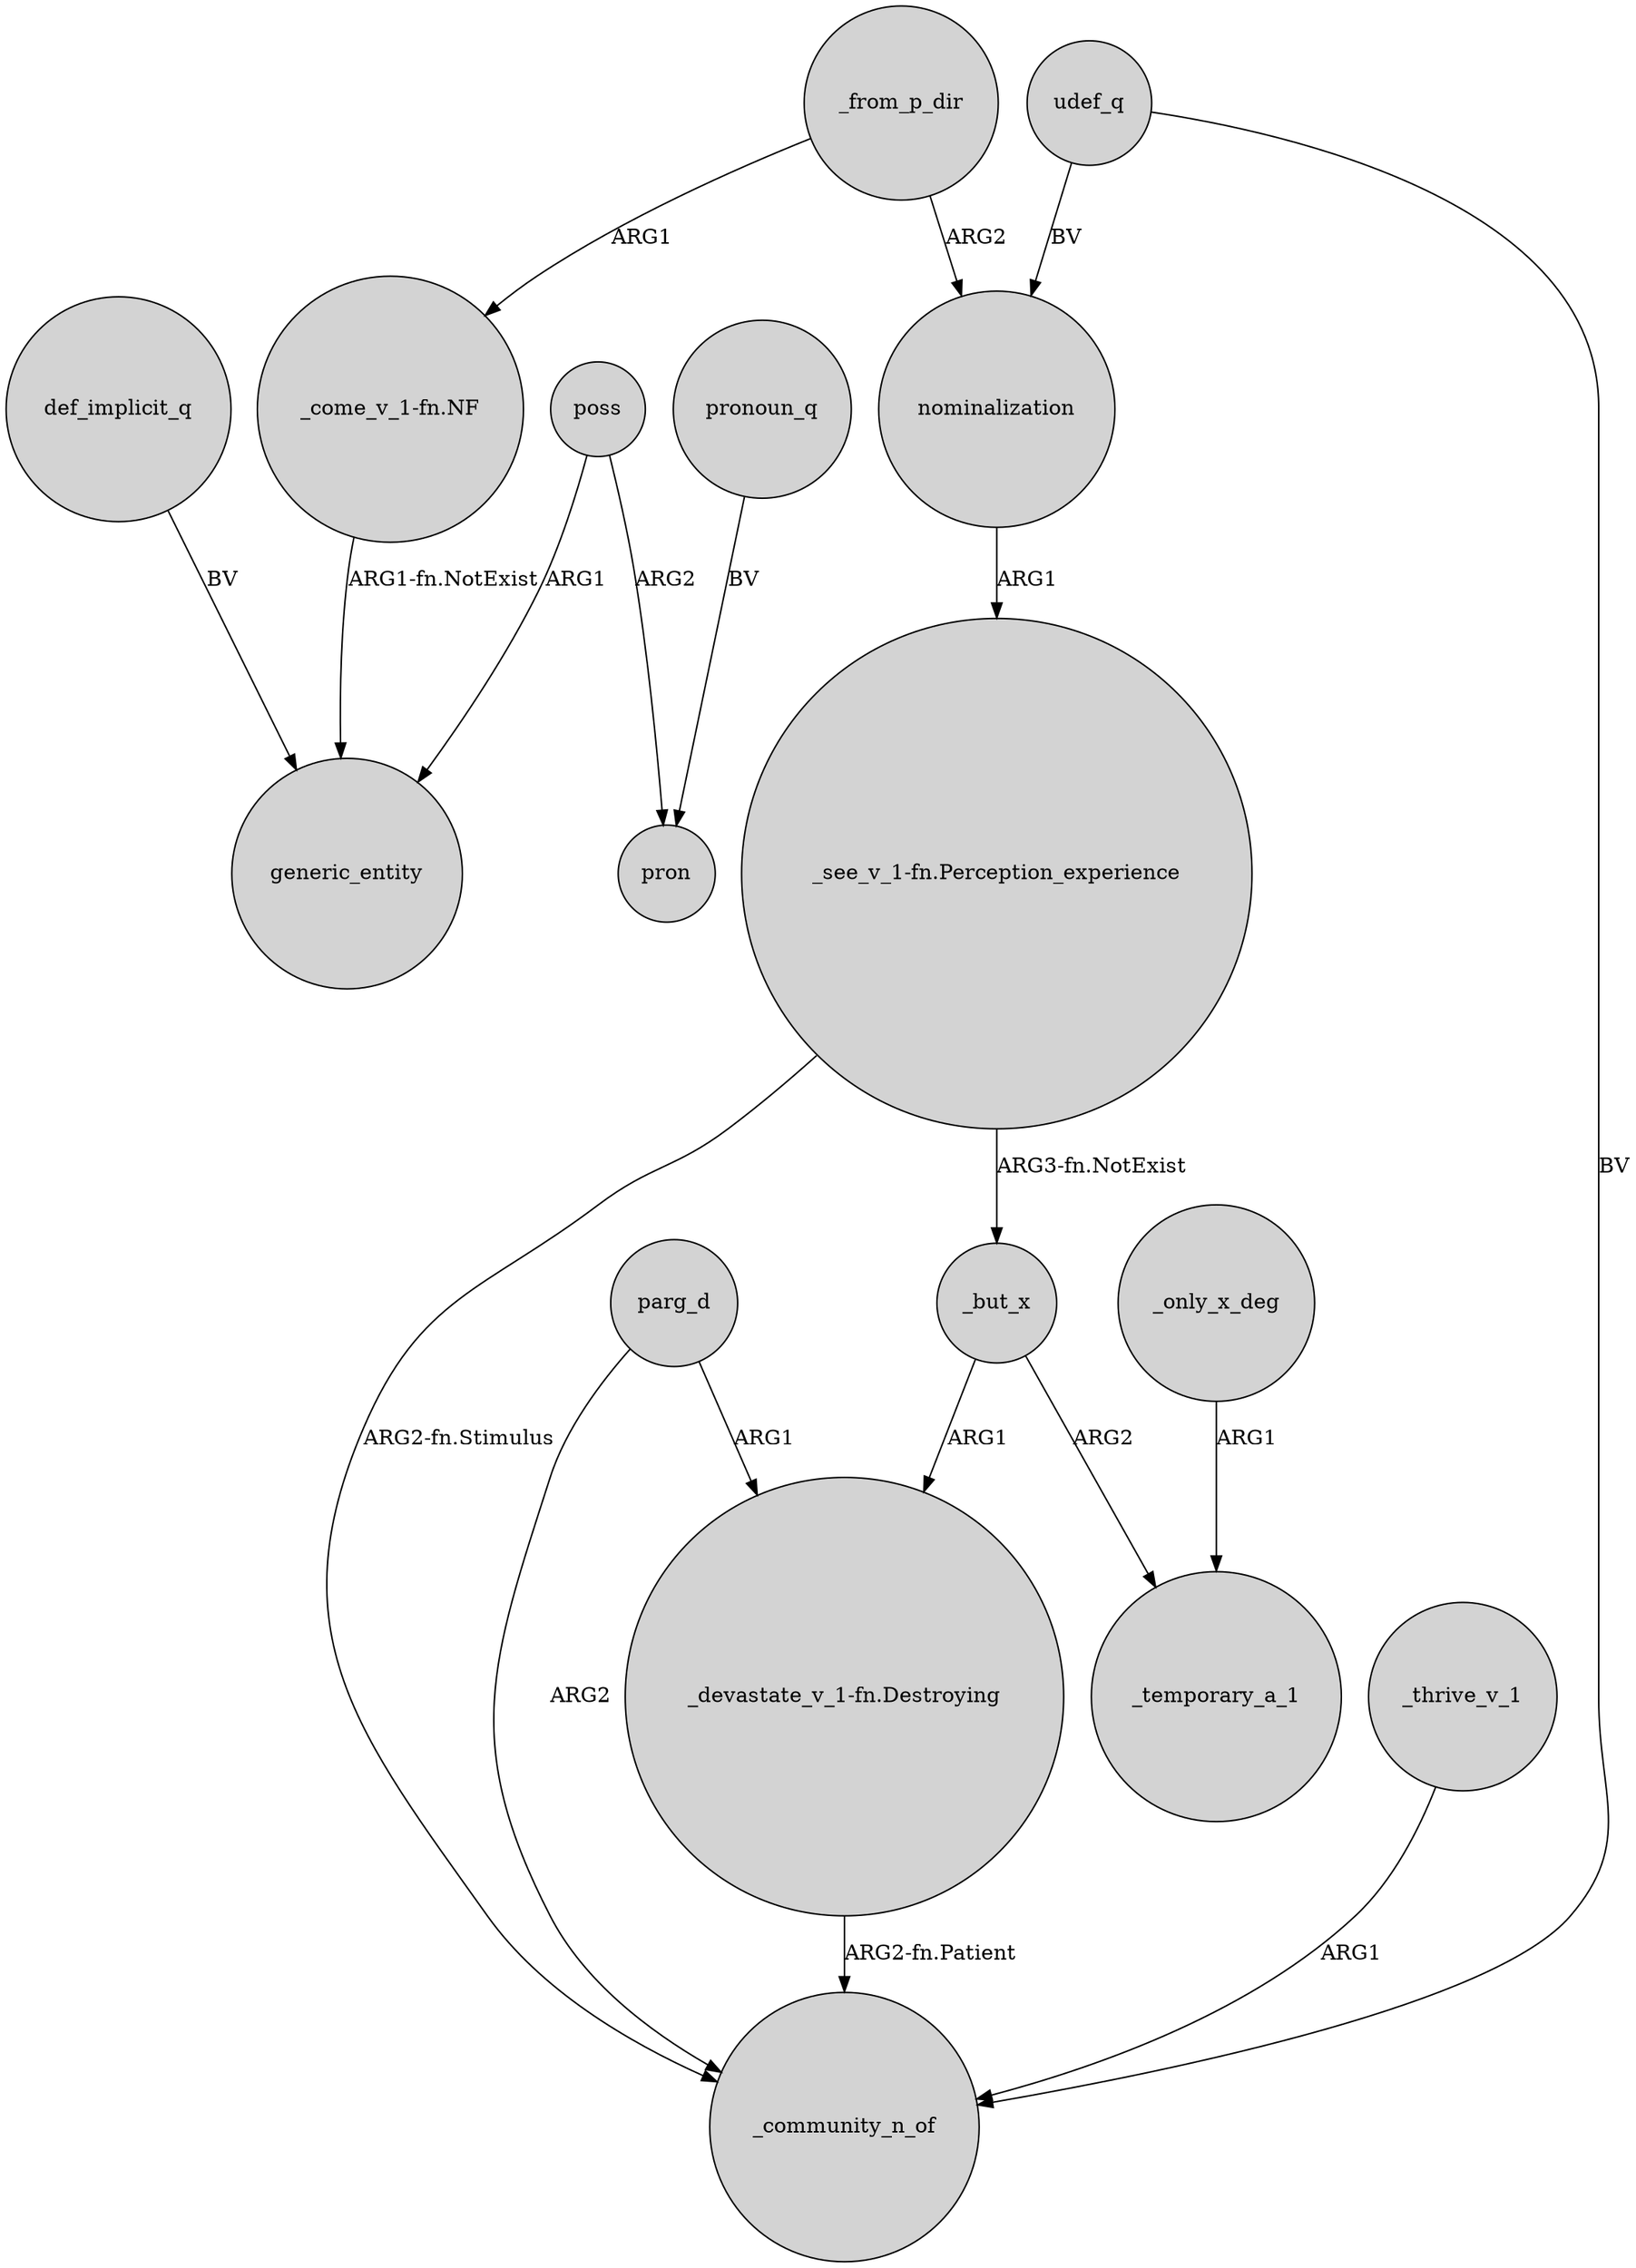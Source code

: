 digraph {
	node [shape=circle style=filled]
	poss -> generic_entity [label=ARG1]
	udef_q -> _community_n_of [label=BV]
	poss -> pron [label=ARG2]
	parg_d -> _community_n_of [label=ARG2]
	"_see_v_1-fn.Perception_experience" -> _community_n_of [label="ARG2-fn.Stimulus"]
	_but_x -> "_devastate_v_1-fn.Destroying" [label=ARG1]
	_from_p_dir -> nominalization [label=ARG2]
	parg_d -> "_devastate_v_1-fn.Destroying" [label=ARG1]
	pronoun_q -> pron [label=BV]
	def_implicit_q -> generic_entity [label=BV]
	udef_q -> nominalization [label=BV]
	_but_x -> _temporary_a_1 [label=ARG2]
	nominalization -> "_see_v_1-fn.Perception_experience" [label=ARG1]
	"_come_v_1-fn.NF" -> generic_entity [label="ARG1-fn.NotExist"]
	"_devastate_v_1-fn.Destroying" -> _community_n_of [label="ARG2-fn.Patient"]
	_thrive_v_1 -> _community_n_of [label=ARG1]
	_only_x_deg -> _temporary_a_1 [label=ARG1]
	"_see_v_1-fn.Perception_experience" -> _but_x [label="ARG3-fn.NotExist"]
	_from_p_dir -> "_come_v_1-fn.NF" [label=ARG1]
}

